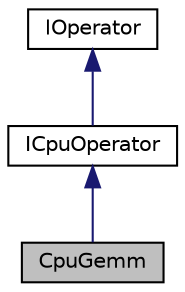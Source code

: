 digraph "CpuGemm"
{
 // LATEX_PDF_SIZE
  edge [fontname="Helvetica",fontsize="10",labelfontname="Helvetica",labelfontsize="10"];
  node [fontname="Helvetica",fontsize="10",shape=record];
  Node1 [label="CpuGemm",height=0.2,width=0.4,color="black", fillcolor="grey75", style="filled", fontcolor="black",tooltip="Basic function to execute GEMM."];
  Node2 -> Node1 [dir="back",color="midnightblue",fontsize="10",style="solid",fontname="Helvetica"];
  Node2 [label="ICpuOperator",height=0.2,width=0.4,color="black", fillcolor="white", style="filled",URL="$classarm__compute_1_1experimental_1_1_i_n_e_operator.xhtml",tooltip="Basic interface for functions which have a single async CPU kernel."];
  Node3 -> Node2 [dir="back",color="midnightblue",fontsize="10",style="solid",fontname="Helvetica"];
  Node3 [label="IOperator",height=0.2,width=0.4,color="black", fillcolor="white", style="filled",URL="$classarm__compute_1_1experimental_1_1_i_operator.xhtml",tooltip="Base class for all async functions."];
}
